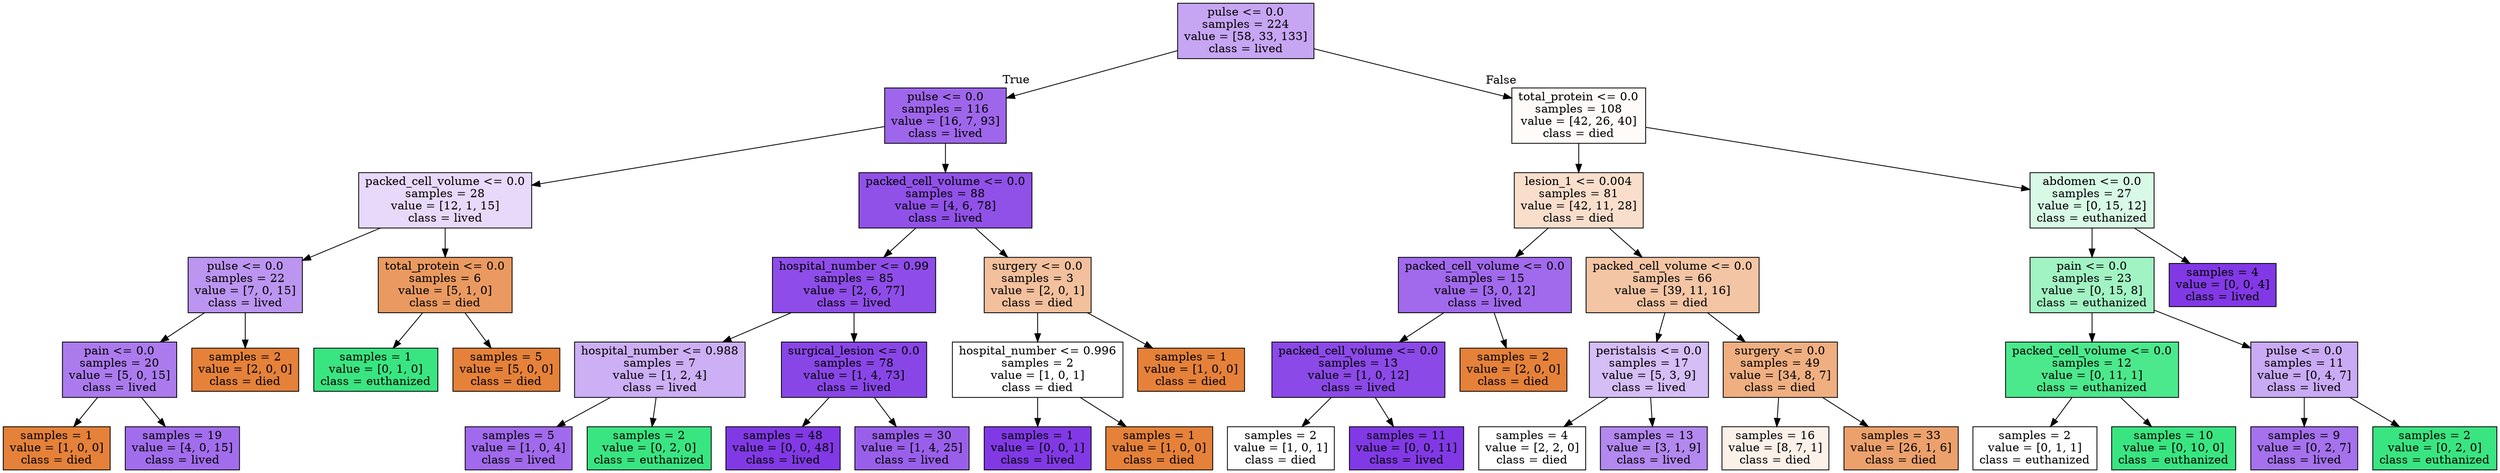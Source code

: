 digraph Tree {
node [shape=box, style="filled", color="black"] ;
0 [label="pulse <= 0.0\nsamples = 224\nvalue = [58, 33, 133]\nclass = lived", fillcolor="#8139e573"] ;
1 [label="pulse <= 0.0\nsamples = 116\nvalue = [16, 7, 93]\nclass = lived", fillcolor="#8139e5c4"] ;
0 -> 1 [labeldistance=2.5, labelangle=45, headlabel="True"] ;
2 [label="packed_cell_volume <= 0.0\nsamples = 28\nvalue = [12, 1, 15]\nclass = lived", fillcolor="#8139e530"] ;
1 -> 2 ;
3 [label="pulse <= 0.0\nsamples = 22\nvalue = [7, 0, 15]\nclass = lived", fillcolor="#8139e588"] ;
2 -> 3 ;
4 [label="pain <= 0.0\nsamples = 20\nvalue = [5, 0, 15]\nclass = lived", fillcolor="#8139e5aa"] ;
3 -> 4 ;
5 [label="samples = 1\nvalue = [1, 0, 0]\nclass = died", fillcolor="#e58139ff"] ;
4 -> 5 ;
6 [label="samples = 19\nvalue = [4, 0, 15]\nclass = lived", fillcolor="#8139e5bb"] ;
4 -> 6 ;
7 [label="samples = 2\nvalue = [2, 0, 0]\nclass = died", fillcolor="#e58139ff"] ;
3 -> 7 ;
8 [label="total_protein <= 0.0\nsamples = 6\nvalue = [5, 1, 0]\nclass = died", fillcolor="#e58139cc"] ;
2 -> 8 ;
9 [label="samples = 1\nvalue = [0, 1, 0]\nclass = euthanized", fillcolor="#39e581ff"] ;
8 -> 9 ;
10 [label="samples = 5\nvalue = [5, 0, 0]\nclass = died", fillcolor="#e58139ff"] ;
8 -> 10 ;
11 [label="packed_cell_volume <= 0.0\nsamples = 88\nvalue = [4, 6, 78]\nclass = lived", fillcolor="#8139e5e0"] ;
1 -> 11 ;
12 [label="hospital_number <= 0.99\nsamples = 85\nvalue = [2, 6, 77]\nclass = lived", fillcolor="#8139e5e5"] ;
11 -> 12 ;
13 [label="hospital_number <= 0.988\nsamples = 7\nvalue = [1, 2, 4]\nclass = lived", fillcolor="#8139e566"] ;
12 -> 13 ;
14 [label="samples = 5\nvalue = [1, 0, 4]\nclass = lived", fillcolor="#8139e5bf"] ;
13 -> 14 ;
15 [label="samples = 2\nvalue = [0, 2, 0]\nclass = euthanized", fillcolor="#39e581ff"] ;
13 -> 15 ;
16 [label="surgical_lesion <= 0.0\nsamples = 78\nvalue = [1, 4, 73]\nclass = lived", fillcolor="#8139e5ee"] ;
12 -> 16 ;
17 [label="samples = 48\nvalue = [0, 0, 48]\nclass = lived", fillcolor="#8139e5ff"] ;
16 -> 17 ;
18 [label="samples = 30\nvalue = [1, 4, 25]\nclass = lived", fillcolor="#8139e5ce"] ;
16 -> 18 ;
19 [label="surgery <= 0.0\nsamples = 3\nvalue = [2, 0, 1]\nclass = died", fillcolor="#e581397f"] ;
11 -> 19 ;
20 [label="hospital_number <= 0.996\nsamples = 2\nvalue = [1, 0, 1]\nclass = died", fillcolor="#e5813900"] ;
19 -> 20 ;
21 [label="samples = 1\nvalue = [0, 0, 1]\nclass = lived", fillcolor="#8139e5ff"] ;
20 -> 21 ;
22 [label="samples = 1\nvalue = [1, 0, 0]\nclass = died", fillcolor="#e58139ff"] ;
20 -> 22 ;
23 [label="samples = 1\nvalue = [1, 0, 0]\nclass = died", fillcolor="#e58139ff"] ;
19 -> 23 ;
24 [label="total_protein <= 0.0\nsamples = 108\nvalue = [42, 26, 40]\nclass = died", fillcolor="#e5813908"] ;
0 -> 24 [labeldistance=2.5, labelangle=-45, headlabel="False"] ;
25 [label="lesion_1 <= 0.004\nsamples = 81\nvalue = [42, 11, 28]\nclass = died", fillcolor="#e5813943"] ;
24 -> 25 ;
26 [label="packed_cell_volume <= 0.0\nsamples = 15\nvalue = [3, 0, 12]\nclass = lived", fillcolor="#8139e5bf"] ;
25 -> 26 ;
27 [label="packed_cell_volume <= 0.0\nsamples = 13\nvalue = [1, 0, 12]\nclass = lived", fillcolor="#8139e5ea"] ;
26 -> 27 ;
28 [label="samples = 2\nvalue = [1, 0, 1]\nclass = died", fillcolor="#e5813900"] ;
27 -> 28 ;
29 [label="samples = 11\nvalue = [0, 0, 11]\nclass = lived", fillcolor="#8139e5ff"] ;
27 -> 29 ;
30 [label="samples = 2\nvalue = [2, 0, 0]\nclass = died", fillcolor="#e58139ff"] ;
26 -> 30 ;
31 [label="packed_cell_volume <= 0.0\nsamples = 66\nvalue = [39, 11, 16]\nclass = died", fillcolor="#e5813975"] ;
25 -> 31 ;
32 [label="peristalsis <= 0.0\nsamples = 17\nvalue = [5, 3, 9]\nclass = lived", fillcolor="#8139e555"] ;
31 -> 32 ;
33 [label="samples = 4\nvalue = [2, 2, 0]\nclass = died", fillcolor="#e5813900"] ;
32 -> 33 ;
34 [label="samples = 13\nvalue = [3, 1, 9]\nclass = lived", fillcolor="#8139e599"] ;
32 -> 34 ;
35 [label="surgery <= 0.0\nsamples = 49\nvalue = [34, 8, 7]\nclass = died", fillcolor="#e58139a2"] ;
31 -> 35 ;
36 [label="samples = 16\nvalue = [8, 7, 1]\nclass = died", fillcolor="#e581391c"] ;
35 -> 36 ;
37 [label="samples = 33\nvalue = [26, 1, 6]\nclass = died", fillcolor="#e58139bd"] ;
35 -> 37 ;
38 [label="abdomen <= 0.0\nsamples = 27\nvalue = [0, 15, 12]\nclass = euthanized", fillcolor="#39e58133"] ;
24 -> 38 ;
39 [label="pain <= 0.0\nsamples = 23\nvalue = [0, 15, 8]\nclass = euthanized", fillcolor="#39e58177"] ;
38 -> 39 ;
40 [label="packed_cell_volume <= 0.0\nsamples = 12\nvalue = [0, 11, 1]\nclass = euthanized", fillcolor="#39e581e8"] ;
39 -> 40 ;
41 [label="samples = 2\nvalue = [0, 1, 1]\nclass = euthanized", fillcolor="#39e58100"] ;
40 -> 41 ;
42 [label="samples = 10\nvalue = [0, 10, 0]\nclass = euthanized", fillcolor="#39e581ff"] ;
40 -> 42 ;
43 [label="pulse <= 0.0\nsamples = 11\nvalue = [0, 4, 7]\nclass = lived", fillcolor="#8139e56d"] ;
39 -> 43 ;
44 [label="samples = 9\nvalue = [0, 2, 7]\nclass = lived", fillcolor="#8139e5b6"] ;
43 -> 44 ;
45 [label="samples = 2\nvalue = [0, 2, 0]\nclass = euthanized", fillcolor="#39e581ff"] ;
43 -> 45 ;
46 [label="samples = 4\nvalue = [0, 0, 4]\nclass = lived", fillcolor="#8139e5ff"] ;
38 -> 46 ;
}